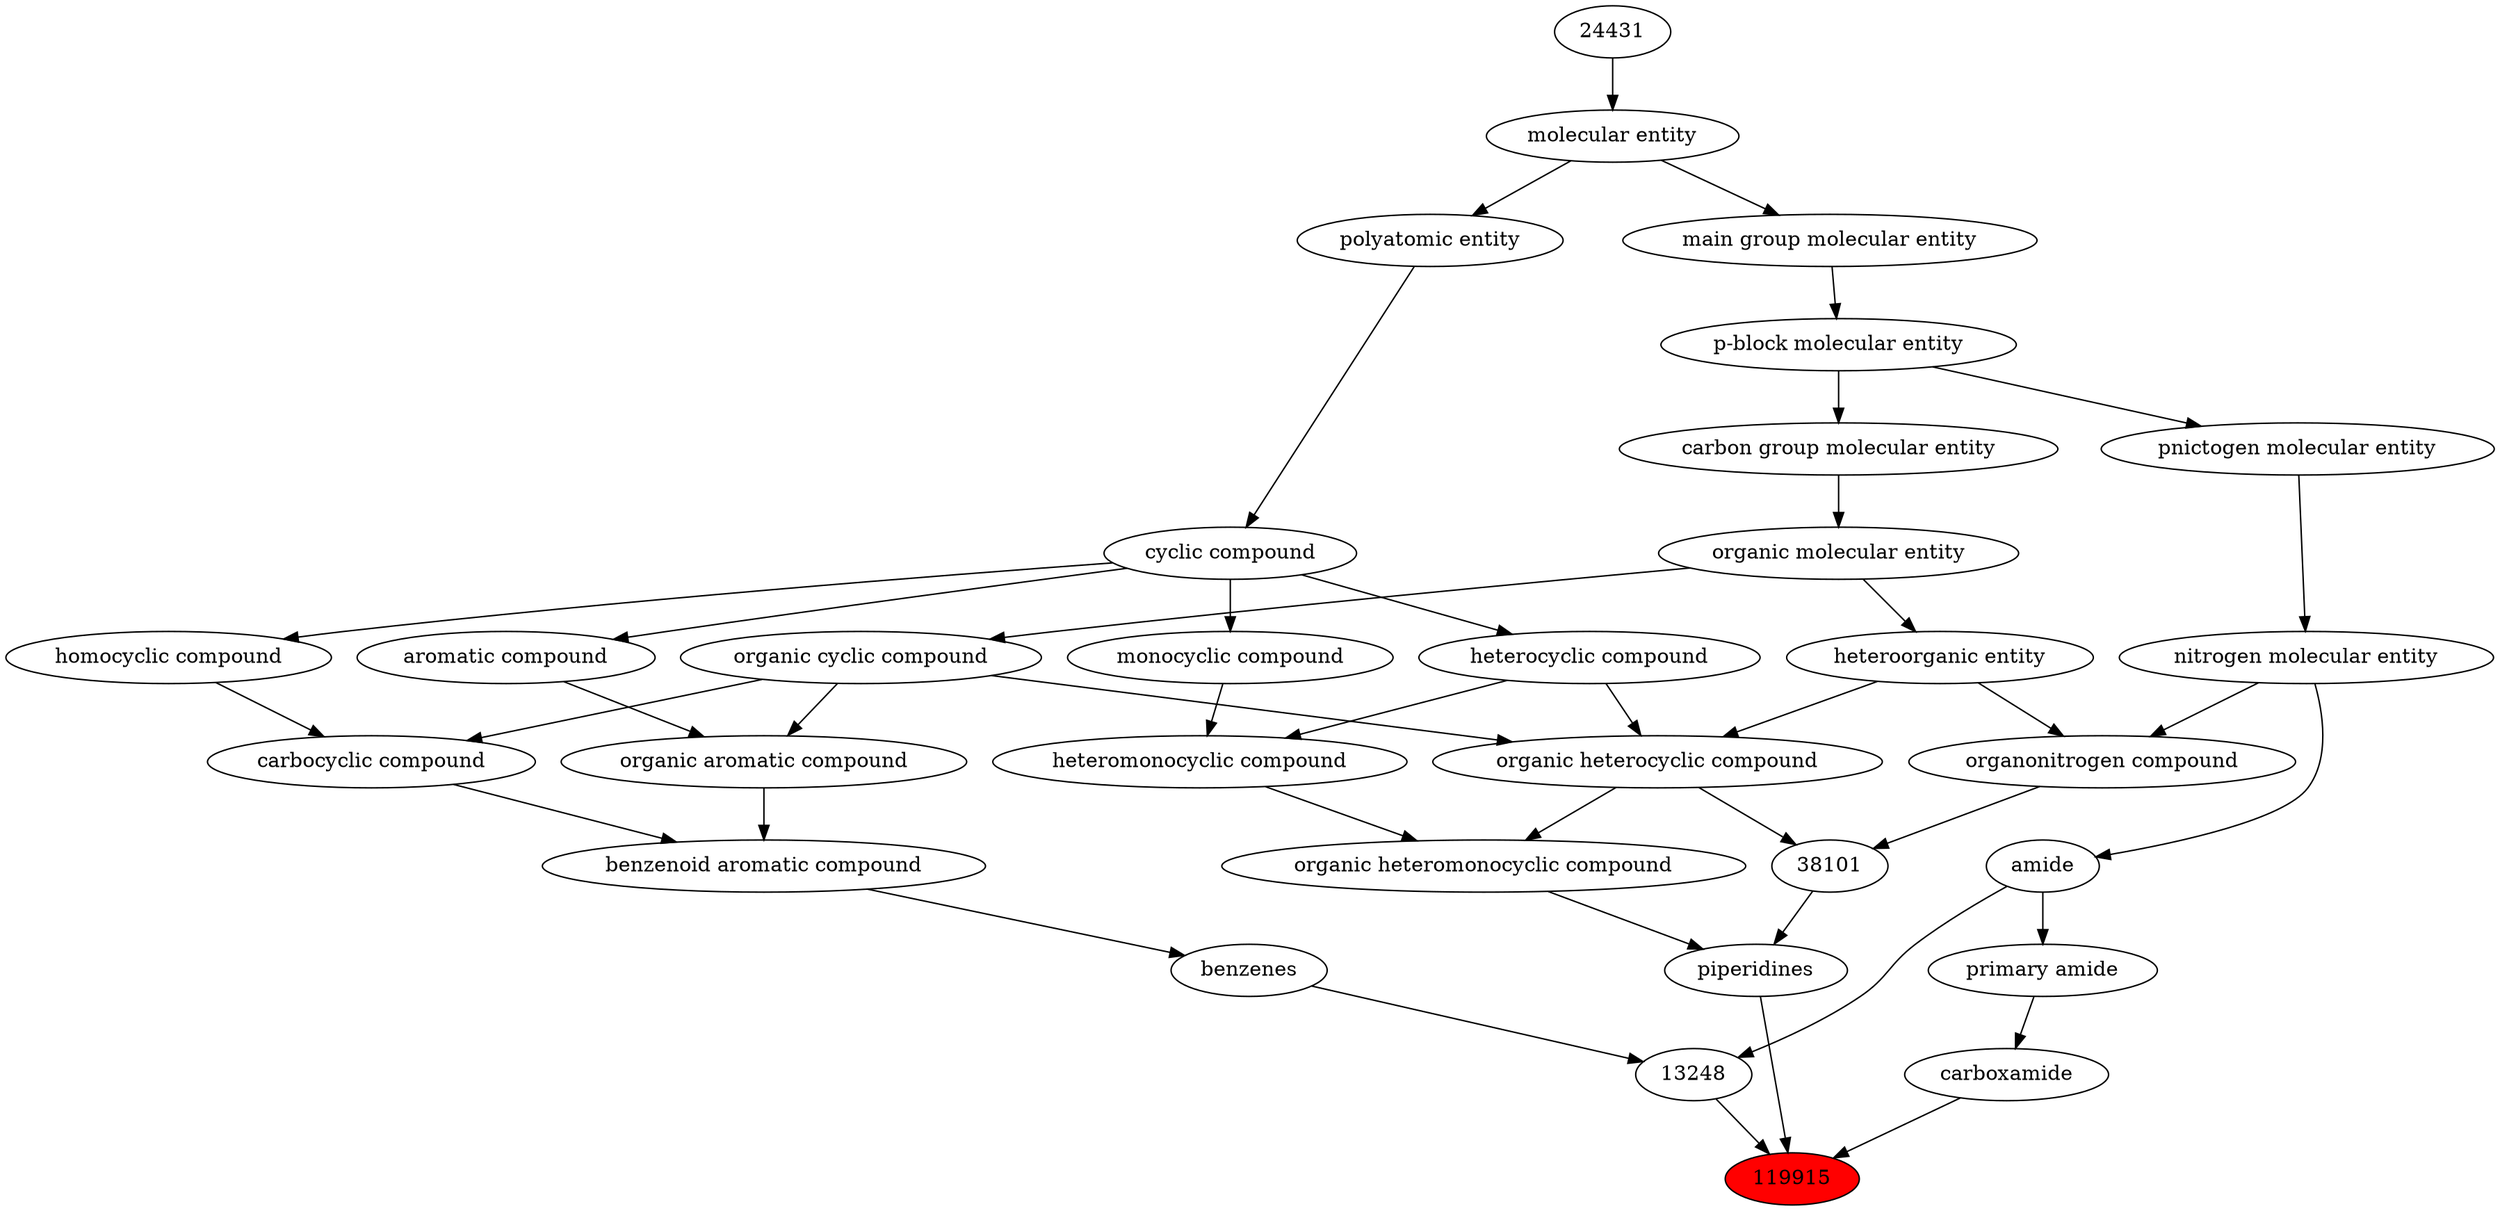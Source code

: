 digraph tree{ 
119915 [label="119915" fillcolor=red style=filled]
26151 -> 119915
37622 -> 119915
13248 -> 119915
26151 [label="piperidines"]
25693 -> 26151
38101 -> 26151
37622 [label="carboxamide"]
33256 -> 37622
13248 [label="13248"]
22712 -> 13248
32988 -> 13248
25693 [label="organic heteromonocyclic compound"]
33670 -> 25693
24532 -> 25693
38101 [label="38101"]
24532 -> 38101
35352 -> 38101
33256 [label="primary amide"]
32988 -> 33256
22712 [label="benzenes"]
33836 -> 22712
32988 [label="amide"]
51143 -> 32988
33670 [label="heteromonocyclic compound"]
5686 -> 33670
33661 -> 33670
24532 [label="organic heterocyclic compound"]
33285 -> 24532
33832 -> 24532
5686 -> 24532
35352 [label="organonitrogen compound"]
51143 -> 35352
33285 -> 35352
33836 [label="benzenoid aromatic compound"]
33659 -> 33836
33598 -> 33836
51143 [label="nitrogen molecular entity"]
33302 -> 51143
5686 [label="heterocyclic compound"]
33595 -> 5686
33661 [label="monocyclic compound"]
33595 -> 33661
33285 [label="heteroorganic entity"]
50860 -> 33285
33832 [label="organic cyclic compound"]
50860 -> 33832
33659 [label="organic aromatic compound"]
33832 -> 33659
33655 -> 33659
33598 [label="carbocyclic compound"]
33832 -> 33598
33597 -> 33598
33302 [label="pnictogen molecular entity"]
33675 -> 33302
33595 [label="cyclic compound"]
36357 -> 33595
50860 [label="organic molecular entity"]
33582 -> 50860
33655 [label="aromatic compound"]
33595 -> 33655
33597 [label="homocyclic compound"]
33595 -> 33597
33675 [label="p-block molecular entity"]
33579 -> 33675
36357 [label="polyatomic entity"]
23367 -> 36357
33582 [label="carbon group molecular entity"]
33675 -> 33582
33579 [label="main group molecular entity"]
23367 -> 33579
23367 [label="molecular entity"]
24431 -> 23367
24431 [label="24431"]
}